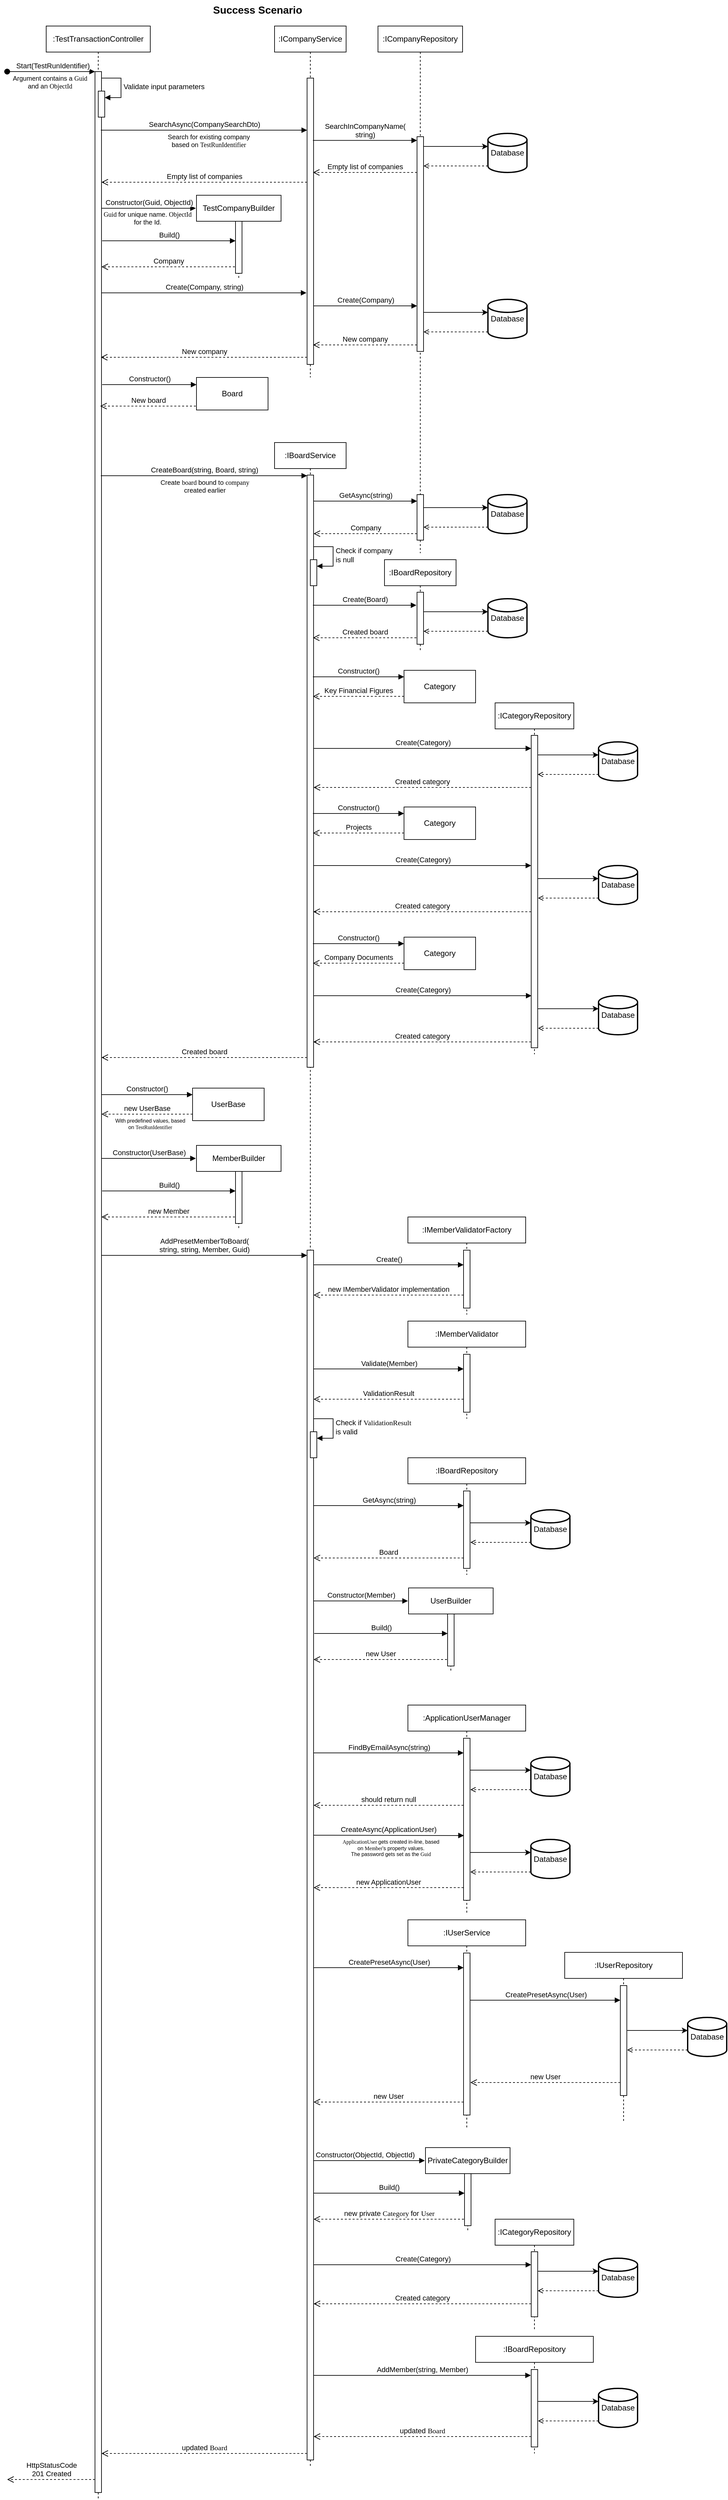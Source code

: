 <mxfile version="24.0.4" type="device">
  <diagram name="Page-1" id="2YBvvXClWsGukQMizWep">
    <mxGraphModel dx="3191" dy="1840" grid="1" gridSize="10" guides="1" tooltips="1" connect="1" arrows="1" fold="1" page="1" pageScale="1" pageWidth="850" pageHeight="1100" math="0" shadow="0">
      <root>
        <mxCell id="0" />
        <mxCell id="1" parent="0" />
        <mxCell id="aM9ryv3xv72pqoxQDRHE-1" value=":TestTransactionController" style="shape=umlLifeline;perimeter=lifelinePerimeter;container=0;dropTarget=0;collapsible=0;recursiveResize=0;outlineConnect=0;portConstraint=eastwest;newEdgeStyle={&quot;edgeStyle&quot;:&quot;elbowEdgeStyle&quot;,&quot;elbow&quot;:&quot;vertical&quot;,&quot;curved&quot;:0,&quot;rounded&quot;:0};whiteSpace=wrap;html=1;" parent="1" vertex="1">
          <mxGeometry x="100" y="40" width="160" height="3800" as="geometry" />
        </mxCell>
        <mxCell id="aM9ryv3xv72pqoxQDRHE-2" value="" style="html=1;points=[];perimeter=orthogonalPerimeter;outlineConnect=0;targetShapes=umlLifeline;portConstraint=eastwest;newEdgeStyle={&quot;edgeStyle&quot;:&quot;elbowEdgeStyle&quot;,&quot;elbow&quot;:&quot;vertical&quot;,&quot;curved&quot;:0,&quot;rounded&quot;:0};" parent="aM9ryv3xv72pqoxQDRHE-1" vertex="1">
          <mxGeometry x="75" y="70" width="10" height="3720" as="geometry" />
        </mxCell>
        <mxCell id="aM9ryv3xv72pqoxQDRHE-3" value="Start(TestRunIdentifier)" style="html=1;verticalAlign=bottom;startArrow=oval;endArrow=block;startSize=8;edgeStyle=elbowEdgeStyle;elbow=vertical;curved=0;rounded=0;" parent="aM9ryv3xv72pqoxQDRHE-1" target="aM9ryv3xv72pqoxQDRHE-2" edge="1">
          <mxGeometry x="0.037" relative="1" as="geometry">
            <mxPoint x="-60" y="70" as="sourcePoint" />
            <Array as="points">
              <mxPoint x="-60" y="70" />
            </Array>
            <mxPoint as="offset" />
          </mxGeometry>
        </mxCell>
        <mxCell id="Bx5P4W12xCItp5sL0mcZ-25" value="" style="html=1;points=[[0,0,0,0,5],[0,1,0,0,-5],[1,0,0,0,5],[1,1,0,0,-5]];perimeter=orthogonalPerimeter;outlineConnect=0;targetShapes=umlLifeline;portConstraint=eastwest;newEdgeStyle={&quot;curved&quot;:0,&quot;rounded&quot;:0};" vertex="1" parent="aM9ryv3xv72pqoxQDRHE-1">
          <mxGeometry x="80" y="100" width="10" height="40" as="geometry" />
        </mxCell>
        <mxCell id="Bx5P4W12xCItp5sL0mcZ-26" value="Validate input parameters" style="html=1;align=left;spacingLeft=2;endArrow=block;rounded=0;edgeStyle=orthogonalEdgeStyle;curved=0;rounded=0;" edge="1" target="Bx5P4W12xCItp5sL0mcZ-25" parent="aM9ryv3xv72pqoxQDRHE-1">
          <mxGeometry relative="1" as="geometry">
            <mxPoint x="85" y="80" as="sourcePoint" />
            <Array as="points">
              <mxPoint x="115" y="110" />
            </Array>
          </mxGeometry>
        </mxCell>
        <mxCell id="aM9ryv3xv72pqoxQDRHE-5" value=":ICompanyService" style="shape=umlLifeline;perimeter=lifelinePerimeter;whiteSpace=wrap;html=1;container=0;dropTarget=0;collapsible=0;recursiveResize=0;outlineConnect=0;portConstraint=eastwest;newEdgeStyle={&quot;edgeStyle&quot;:&quot;elbowEdgeStyle&quot;,&quot;elbow&quot;:&quot;vertical&quot;,&quot;curved&quot;:0,&quot;rounded&quot;:0};" parent="1" vertex="1">
          <mxGeometry x="451" y="40" width="110" height="540" as="geometry" />
        </mxCell>
        <mxCell id="aM9ryv3xv72pqoxQDRHE-6" value="" style="html=1;points=[];perimeter=orthogonalPerimeter;outlineConnect=0;targetShapes=umlLifeline;portConstraint=eastwest;newEdgeStyle={&quot;edgeStyle&quot;:&quot;elbowEdgeStyle&quot;,&quot;elbow&quot;:&quot;vertical&quot;,&quot;curved&quot;:0,&quot;rounded&quot;:0};" parent="aM9ryv3xv72pqoxQDRHE-5" vertex="1">
          <mxGeometry x="50" y="80" width="10" height="440" as="geometry" />
        </mxCell>
        <mxCell id="aM9ryv3xv72pqoxQDRHE-7" value="SearchAsync(CompanySearchDto)" style="html=1;verticalAlign=bottom;endArrow=block;edgeStyle=elbowEdgeStyle;elbow=vertical;curved=0;rounded=0;" parent="1" target="aM9ryv3xv72pqoxQDRHE-6" edge="1">
          <mxGeometry relative="1" as="geometry">
            <mxPoint x="184" y="200" as="sourcePoint" />
            <Array as="points">
              <mxPoint x="299" y="200" />
            </Array>
            <mxPoint x="390" y="200" as="targetPoint" />
          </mxGeometry>
        </mxCell>
        <mxCell id="aM9ryv3xv72pqoxQDRHE-8" value="Empty list of companies" style="html=1;verticalAlign=bottom;endArrow=open;dashed=1;endSize=8;edgeStyle=elbowEdgeStyle;elbow=vertical;curved=0;rounded=0;" parent="1" source="aM9ryv3xv72pqoxQDRHE-6" target="aM9ryv3xv72pqoxQDRHE-2" edge="1">
          <mxGeometry relative="1" as="geometry">
            <mxPoint x="315" y="205" as="targetPoint" />
            <Array as="points">
              <mxPoint x="310" y="280" />
            </Array>
          </mxGeometry>
        </mxCell>
        <mxCell id="A-PkADBkDeukRmdHHan1-1" value="&lt;b style=&quot;font-size: 16px;&quot;&gt;Success Scenario&lt;/b&gt;" style="text;strokeColor=none;align=center;fillColor=none;html=1;verticalAlign=middle;whiteSpace=wrap;rounded=0;fontSize=16;" parent="1" vertex="1">
          <mxGeometry x="305" width="240" height="30" as="geometry" />
        </mxCell>
        <mxCell id="A-PkADBkDeukRmdHHan1-4" style="edgeStyle=orthogonalEdgeStyle;rounded=0;orthogonalLoop=1;jettySize=auto;html=1;dashed=1;endArrow=open;endFill=0;" parent="1" edge="1">
          <mxGeometry relative="1" as="geometry">
            <mxPoint x="779" y="255.0" as="sourcePoint" />
            <mxPoint x="680" y="255.0" as="targetPoint" />
            <Array as="points">
              <mxPoint x="759" y="255" />
              <mxPoint x="759" y="255" />
            </Array>
          </mxGeometry>
        </mxCell>
        <mxCell id="A-PkADBkDeukRmdHHan1-2" value="Database" style="strokeWidth=2;html=1;shape=mxgraph.flowchart.database;whiteSpace=wrap;" parent="1" vertex="1">
          <mxGeometry x="779" y="205" width="60" height="60" as="geometry" />
        </mxCell>
        <mxCell id="A-PkADBkDeukRmdHHan1-3" style="edgeStyle=elbowEdgeStyle;rounded=0;orthogonalLoop=1;jettySize=auto;html=1;elbow=vertical;curved=0;" parent="1" edge="1">
          <mxGeometry relative="1" as="geometry">
            <mxPoint x="779" y="225" as="targetPoint" />
            <mxPoint x="680" y="225" as="sourcePoint" />
          </mxGeometry>
        </mxCell>
        <mxCell id="A-PkADBkDeukRmdHHan1-5" value="Create(Company, string)" style="html=1;verticalAlign=bottom;endArrow=block;edgeStyle=elbowEdgeStyle;elbow=vertical;curved=0;rounded=0;" parent="1" edge="1" source="aM9ryv3xv72pqoxQDRHE-2">
          <mxGeometry relative="1" as="geometry">
            <mxPoint x="183" y="450" as="sourcePoint" />
            <Array as="points">
              <mxPoint x="298" y="450" />
            </Array>
            <mxPoint x="500" y="450" as="targetPoint" />
          </mxGeometry>
        </mxCell>
        <mxCell id="A-PkADBkDeukRmdHHan1-9" value="New company" style="html=1;verticalAlign=bottom;endArrow=open;dashed=1;endSize=8;edgeStyle=elbowEdgeStyle;elbow=vertical;curved=0;rounded=0;" parent="1" edge="1">
          <mxGeometry relative="1" as="geometry">
            <mxPoint x="184" y="549" as="targetPoint" />
            <Array as="points">
              <mxPoint x="309" y="549" />
            </Array>
            <mxPoint x="501" y="549" as="sourcePoint" />
          </mxGeometry>
        </mxCell>
        <mxCell id="Bx5P4W12xCItp5sL0mcZ-1" value=":IBoardService" style="shape=umlLifeline;perimeter=lifelinePerimeter;whiteSpace=wrap;html=1;container=0;dropTarget=0;collapsible=0;recursiveResize=0;outlineConnect=0;portConstraint=eastwest;newEdgeStyle={&quot;edgeStyle&quot;:&quot;elbowEdgeStyle&quot;,&quot;elbow&quot;:&quot;vertical&quot;,&quot;curved&quot;:0,&quot;rounded&quot;:0};" vertex="1" parent="1">
          <mxGeometry x="451" y="680" width="110" height="3110" as="geometry" />
        </mxCell>
        <mxCell id="Bx5P4W12xCItp5sL0mcZ-2" value="" style="html=1;points=[];perimeter=orthogonalPerimeter;outlineConnect=0;targetShapes=umlLifeline;portConstraint=eastwest;newEdgeStyle={&quot;edgeStyle&quot;:&quot;elbowEdgeStyle&quot;,&quot;elbow&quot;:&quot;vertical&quot;,&quot;curved&quot;:0,&quot;rounded&quot;:0};" vertex="1" parent="Bx5P4W12xCItp5sL0mcZ-1">
          <mxGeometry x="50" y="50" width="10" height="910" as="geometry" />
        </mxCell>
        <mxCell id="Bx5P4W12xCItp5sL0mcZ-50" value="" style="html=1;points=[[0,0,0,0,5],[0,1,0,0,-5],[1,0,0,0,5],[1,1,0,0,-5]];perimeter=orthogonalPerimeter;outlineConnect=0;targetShapes=umlLifeline;portConstraint=eastwest;newEdgeStyle={&quot;curved&quot;:0,&quot;rounded&quot;:0};" vertex="1" parent="Bx5P4W12xCItp5sL0mcZ-1">
          <mxGeometry x="55" y="180" width="10" height="40" as="geometry" />
        </mxCell>
        <mxCell id="Bx5P4W12xCItp5sL0mcZ-51" value="Check if company&lt;div&gt;is null&lt;/div&gt;" style="html=1;align=left;spacingLeft=2;endArrow=block;rounded=0;edgeStyle=orthogonalEdgeStyle;curved=0;rounded=0;" edge="1" target="Bx5P4W12xCItp5sL0mcZ-50" parent="Bx5P4W12xCItp5sL0mcZ-1">
          <mxGeometry relative="1" as="geometry">
            <mxPoint x="60" y="160" as="sourcePoint" />
            <Array as="points">
              <mxPoint x="90" y="190" />
            </Array>
          </mxGeometry>
        </mxCell>
        <mxCell id="Bx5P4W12xCItp5sL0mcZ-3" value="CreateBoard(string, Board, string)" style="html=1;verticalAlign=bottom;endArrow=block;edgeStyle=elbowEdgeStyle;elbow=vertical;curved=0;rounded=0;" edge="1" parent="1" target="Bx5P4W12xCItp5sL0mcZ-2">
          <mxGeometry relative="1" as="geometry">
            <mxPoint x="184" y="731" as="sourcePoint" />
            <Array as="points">
              <mxPoint x="299" y="731" />
            </Array>
            <mxPoint x="390" y="731" as="targetPoint" />
          </mxGeometry>
        </mxCell>
        <mxCell id="Bx5P4W12xCItp5sL0mcZ-5" value="Argument contains a &lt;font style=&quot;font-size: 10px;&quot; face=&quot;Lucida Console&quot;&gt;Guid &lt;/font&gt;and an &lt;font style=&quot;font-size: 10px;&quot; face=&quot;Lucida Console&quot;&gt;ObjectId&lt;/font&gt;" style="text;strokeColor=none;align=center;fillColor=none;html=1;verticalAlign=middle;whiteSpace=wrap;rounded=0;fontSize=10;" vertex="1" parent="1">
          <mxGeometry x="41" y="111" width="130" height="30" as="geometry" />
        </mxCell>
        <mxCell id="Bx5P4W12xCItp5sL0mcZ-8" value="Search for existing company based on &lt;font face=&quot;Lucida Console&quot;&gt;TestRunIdentifier&lt;/font&gt;" style="text;strokeColor=none;align=center;fillColor=none;html=1;verticalAlign=middle;whiteSpace=wrap;rounded=0;fontSize=10;" vertex="1" parent="1">
          <mxGeometry x="275" y="201" width="150" height="30" as="geometry" />
        </mxCell>
        <mxCell id="Bx5P4W12xCItp5sL0mcZ-9" value="Create &lt;font face=&quot;Lucida Console&quot;&gt;board &lt;/font&gt;bound to &lt;font face=&quot;Lucida Console&quot;&gt;company &lt;/font&gt;created earlier" style="text;strokeColor=none;align=center;fillColor=none;html=1;verticalAlign=middle;whiteSpace=wrap;rounded=0;fontSize=10;" vertex="1" parent="1">
          <mxGeometry x="269" y="732" width="150" height="30" as="geometry" />
        </mxCell>
        <mxCell id="Bx5P4W12xCItp5sL0mcZ-27" value=":ICompanyRepository" style="shape=umlLifeline;perimeter=lifelinePerimeter;whiteSpace=wrap;html=1;container=0;dropTarget=0;collapsible=0;recursiveResize=0;outlineConnect=0;portConstraint=eastwest;newEdgeStyle={&quot;edgeStyle&quot;:&quot;elbowEdgeStyle&quot;,&quot;elbow&quot;:&quot;vertical&quot;,&quot;curved&quot;:0,&quot;rounded&quot;:0};" vertex="1" parent="1">
          <mxGeometry x="610" y="40" width="130" height="810" as="geometry" />
        </mxCell>
        <mxCell id="Bx5P4W12xCItp5sL0mcZ-28" value="" style="html=1;points=[];perimeter=orthogonalPerimeter;outlineConnect=0;targetShapes=umlLifeline;portConstraint=eastwest;newEdgeStyle={&quot;edgeStyle&quot;:&quot;elbowEdgeStyle&quot;,&quot;elbow&quot;:&quot;vertical&quot;,&quot;curved&quot;:0,&quot;rounded&quot;:0};" vertex="1" parent="Bx5P4W12xCItp5sL0mcZ-27">
          <mxGeometry x="60" y="170" width="10" height="330" as="geometry" />
        </mxCell>
        <mxCell id="Bx5P4W12xCItp5sL0mcZ-47" value="" style="html=1;points=[[0,0,0,0,5],[0,1,0,0,-5],[1,0,0,0,5],[1,1,0,0,-5]];perimeter=orthogonalPerimeter;outlineConnect=0;targetShapes=umlLifeline;portConstraint=eastwest;newEdgeStyle={&quot;curved&quot;:0,&quot;rounded&quot;:0};" vertex="1" parent="Bx5P4W12xCItp5sL0mcZ-27">
          <mxGeometry x="60" y="720" width="10" height="70" as="geometry" />
        </mxCell>
        <mxCell id="Bx5P4W12xCItp5sL0mcZ-29" value="SearchInCompanyName(&lt;div&gt;string)&lt;/div&gt;" style="html=1;verticalAlign=bottom;endArrow=block;edgeStyle=elbowEdgeStyle;elbow=vertical;curved=0;rounded=0;" edge="1" parent="1" target="Bx5P4W12xCItp5sL0mcZ-28">
          <mxGeometry relative="1" as="geometry">
            <mxPoint x="510" y="215.76" as="sourcePoint" />
            <Array as="points">
              <mxPoint x="625" y="215.76" />
            </Array>
            <mxPoint x="716" y="215.76" as="targetPoint" />
          </mxGeometry>
        </mxCell>
        <mxCell id="Bx5P4W12xCItp5sL0mcZ-30" value="Empty list of companies" style="html=1;verticalAlign=bottom;endArrow=open;dashed=1;endSize=8;edgeStyle=elbowEdgeStyle;elbow=vertical;curved=0;rounded=0;" edge="1" parent="1">
          <mxGeometry relative="1" as="geometry">
            <mxPoint x="510" y="265" as="targetPoint" />
            <Array as="points">
              <mxPoint x="589" y="265" />
            </Array>
            <mxPoint x="670" y="265" as="sourcePoint" />
          </mxGeometry>
        </mxCell>
        <mxCell id="Bx5P4W12xCItp5sL0mcZ-33" value="TestCompanyBuilder" style="shape=umlLifeline;perimeter=lifelinePerimeter;whiteSpace=wrap;html=1;container=0;dropTarget=0;collapsible=0;recursiveResize=0;outlineConnect=0;portConstraint=eastwest;newEdgeStyle={&quot;edgeStyle&quot;:&quot;elbowEdgeStyle&quot;,&quot;elbow&quot;:&quot;vertical&quot;,&quot;curved&quot;:0,&quot;rounded&quot;:0};" vertex="1" parent="1">
          <mxGeometry x="331" y="300" width="130" height="130" as="geometry" />
        </mxCell>
        <mxCell id="Bx5P4W12xCItp5sL0mcZ-34" value="" style="html=1;points=[];perimeter=orthogonalPerimeter;outlineConnect=0;targetShapes=umlLifeline;portConstraint=eastwest;newEdgeStyle={&quot;edgeStyle&quot;:&quot;elbowEdgeStyle&quot;,&quot;elbow&quot;:&quot;vertical&quot;,&quot;curved&quot;:0,&quot;rounded&quot;:0};" vertex="1" parent="Bx5P4W12xCItp5sL0mcZ-33">
          <mxGeometry x="60" y="40" width="10" height="80" as="geometry" />
        </mxCell>
        <mxCell id="Bx5P4W12xCItp5sL0mcZ-35" value="Constructor(Guid, ObjectId)" style="html=1;verticalAlign=bottom;endArrow=block;edgeStyle=elbowEdgeStyle;elbow=vertical;curved=0;rounded=0;" edge="1" parent="1" source="aM9ryv3xv72pqoxQDRHE-2">
          <mxGeometry relative="1" as="geometry">
            <mxPoint x="190" y="320" as="sourcePoint" />
            <Array as="points">
              <mxPoint x="200" y="320" />
            </Array>
            <mxPoint x="330" y="320" as="targetPoint" />
          </mxGeometry>
        </mxCell>
        <mxCell id="Bx5P4W12xCItp5sL0mcZ-36" value="&lt;font face=&quot;Lucida Console&quot;&gt;Guid &lt;/font&gt;for unique name. &lt;font face=&quot;Lucida Console&quot;&gt;ObjectId &lt;/font&gt;for the Id." style="text;strokeColor=none;align=center;fillColor=none;html=1;verticalAlign=middle;whiteSpace=wrap;rounded=0;fontSize=10;" vertex="1" parent="1">
          <mxGeometry x="181" y="320" width="150" height="30" as="geometry" />
        </mxCell>
        <mxCell id="Bx5P4W12xCItp5sL0mcZ-37" value="Build()" style="html=1;verticalAlign=bottom;endArrow=block;edgeStyle=elbowEdgeStyle;elbow=vertical;curved=0;rounded=0;" edge="1" parent="1" target="Bx5P4W12xCItp5sL0mcZ-34">
          <mxGeometry relative="1" as="geometry">
            <mxPoint x="186" y="370" as="sourcePoint" />
            <Array as="points">
              <mxPoint x="201" y="370" />
            </Array>
            <mxPoint x="331" y="370" as="targetPoint" />
          </mxGeometry>
        </mxCell>
        <mxCell id="Bx5P4W12xCItp5sL0mcZ-38" value="Company" style="html=1;verticalAlign=bottom;endArrow=open;dashed=1;endSize=8;edgeStyle=elbowEdgeStyle;elbow=vertical;curved=0;rounded=0;" edge="1" parent="1" target="aM9ryv3xv72pqoxQDRHE-2">
          <mxGeometry relative="1" as="geometry">
            <mxPoint x="100" y="410" as="targetPoint" />
            <Array as="points">
              <mxPoint x="225" y="410" />
            </Array>
            <mxPoint x="390" y="410" as="sourcePoint" />
          </mxGeometry>
        </mxCell>
        <mxCell id="Bx5P4W12xCItp5sL0mcZ-39" value="Create(Company)" style="html=1;verticalAlign=bottom;endArrow=block;edgeStyle=elbowEdgeStyle;elbow=vertical;curved=0;rounded=0;" edge="1" parent="1" source="aM9ryv3xv72pqoxQDRHE-6">
          <mxGeometry relative="1" as="geometry">
            <mxPoint x="520" y="470" as="sourcePoint" />
            <Array as="points">
              <mxPoint x="625" y="470" />
            </Array>
            <mxPoint x="670" y="470.24" as="targetPoint" />
          </mxGeometry>
        </mxCell>
        <mxCell id="Bx5P4W12xCItp5sL0mcZ-40" style="edgeStyle=orthogonalEdgeStyle;rounded=0;orthogonalLoop=1;jettySize=auto;html=1;dashed=1;endArrow=open;endFill=0;" edge="1" parent="1">
          <mxGeometry relative="1" as="geometry">
            <mxPoint x="779" y="510.0" as="sourcePoint" />
            <mxPoint x="680" y="510.0" as="targetPoint" />
            <Array as="points">
              <mxPoint x="759" y="510" />
              <mxPoint x="759" y="510" />
            </Array>
          </mxGeometry>
        </mxCell>
        <mxCell id="Bx5P4W12xCItp5sL0mcZ-41" value="Database" style="strokeWidth=2;html=1;shape=mxgraph.flowchart.database;whiteSpace=wrap;" vertex="1" parent="1">
          <mxGeometry x="779" y="460" width="60" height="60" as="geometry" />
        </mxCell>
        <mxCell id="Bx5P4W12xCItp5sL0mcZ-42" style="edgeStyle=elbowEdgeStyle;rounded=0;orthogonalLoop=1;jettySize=auto;html=1;elbow=vertical;curved=0;" edge="1" parent="1">
          <mxGeometry relative="1" as="geometry">
            <mxPoint x="779" y="480" as="targetPoint" />
            <mxPoint x="680" y="480" as="sourcePoint" />
          </mxGeometry>
        </mxCell>
        <mxCell id="Bx5P4W12xCItp5sL0mcZ-43" value="New company" style="html=1;verticalAlign=bottom;endArrow=open;dashed=1;endSize=8;edgeStyle=elbowEdgeStyle;elbow=vertical;curved=0;rounded=0;" edge="1" parent="1" source="Bx5P4W12xCItp5sL0mcZ-28">
          <mxGeometry relative="1" as="geometry">
            <mxPoint x="510" y="530" as="targetPoint" />
            <Array as="points">
              <mxPoint x="610" y="530" />
            </Array>
            <mxPoint x="667" y="530" as="sourcePoint" />
          </mxGeometry>
        </mxCell>
        <mxCell id="Bx5P4W12xCItp5sL0mcZ-44" value="Board" style="html=1;whiteSpace=wrap;" vertex="1" parent="1">
          <mxGeometry x="331" y="580" width="110" height="50" as="geometry" />
        </mxCell>
        <mxCell id="Bx5P4W12xCItp5sL0mcZ-45" value="Constructor()" style="html=1;verticalAlign=bottom;endArrow=block;edgeStyle=elbowEdgeStyle;elbow=vertical;curved=0;rounded=0;" edge="1" parent="1">
          <mxGeometry relative="1" as="geometry">
            <mxPoint x="186" y="591" as="sourcePoint" />
            <Array as="points">
              <mxPoint x="201" y="591" />
            </Array>
            <mxPoint x="331" y="591" as="targetPoint" />
          </mxGeometry>
        </mxCell>
        <mxCell id="Bx5P4W12xCItp5sL0mcZ-46" value="New board" style="html=1;verticalAlign=bottom;endArrow=open;dashed=1;endSize=8;edgeStyle=elbowEdgeStyle;elbow=vertical;curved=0;rounded=0;" edge="1" parent="1">
          <mxGeometry relative="1" as="geometry">
            <mxPoint x="183" y="624" as="targetPoint" />
            <Array as="points">
              <mxPoint x="308" y="624" />
            </Array>
            <mxPoint x="330" y="624" as="sourcePoint" />
          </mxGeometry>
        </mxCell>
        <mxCell id="Bx5P4W12xCItp5sL0mcZ-48" value="GetAsync(string)" style="html=1;verticalAlign=bottom;endArrow=block;edgeStyle=elbowEdgeStyle;elbow=vertical;curved=0;rounded=0;" edge="1" parent="1" source="Bx5P4W12xCItp5sL0mcZ-2">
          <mxGeometry relative="1" as="geometry">
            <mxPoint x="516.5" y="770" as="sourcePoint" />
            <Array as="points">
              <mxPoint x="631.5" y="770" />
            </Array>
            <mxPoint x="670" y="770" as="targetPoint" />
          </mxGeometry>
        </mxCell>
        <mxCell id="Bx5P4W12xCItp5sL0mcZ-49" value="Company" style="html=1;verticalAlign=bottom;endArrow=open;dashed=1;endSize=8;edgeStyle=elbowEdgeStyle;elbow=vertical;curved=0;rounded=0;" edge="1" parent="1">
          <mxGeometry relative="1" as="geometry">
            <mxPoint x="511.0" y="820" as="targetPoint" />
            <Array as="points">
              <mxPoint x="645" y="820" />
            </Array>
            <mxPoint x="670" y="820" as="sourcePoint" />
          </mxGeometry>
        </mxCell>
        <mxCell id="Bx5P4W12xCItp5sL0mcZ-52" value=":IBoardRepository" style="shape=umlLifeline;perimeter=lifelinePerimeter;whiteSpace=wrap;html=1;container=0;dropTarget=0;collapsible=0;recursiveResize=0;outlineConnect=0;portConstraint=eastwest;newEdgeStyle={&quot;edgeStyle&quot;:&quot;elbowEdgeStyle&quot;,&quot;elbow&quot;:&quot;vertical&quot;,&quot;curved&quot;:0,&quot;rounded&quot;:0};" vertex="1" parent="1">
          <mxGeometry x="620" y="860" width="110" height="140" as="geometry" />
        </mxCell>
        <mxCell id="Bx5P4W12xCItp5sL0mcZ-53" value="" style="html=1;points=[];perimeter=orthogonalPerimeter;outlineConnect=0;targetShapes=umlLifeline;portConstraint=eastwest;newEdgeStyle={&quot;edgeStyle&quot;:&quot;elbowEdgeStyle&quot;,&quot;elbow&quot;:&quot;vertical&quot;,&quot;curved&quot;:0,&quot;rounded&quot;:0};" vertex="1" parent="Bx5P4W12xCItp5sL0mcZ-52">
          <mxGeometry x="50" y="50" width="10" height="80" as="geometry" />
        </mxCell>
        <mxCell id="Bx5P4W12xCItp5sL0mcZ-56" value="Create(Board)" style="html=1;verticalAlign=bottom;endArrow=block;edgeStyle=elbowEdgeStyle;elbow=vertical;curved=0;rounded=0;" edge="1" parent="1">
          <mxGeometry relative="1" as="geometry">
            <mxPoint x="510" y="930" as="sourcePoint" />
            <Array as="points">
              <mxPoint x="630.5" y="930" />
            </Array>
            <mxPoint x="669" y="930" as="targetPoint" />
          </mxGeometry>
        </mxCell>
        <mxCell id="Bx5P4W12xCItp5sL0mcZ-57" style="edgeStyle=orthogonalEdgeStyle;rounded=0;orthogonalLoop=1;jettySize=auto;html=1;dashed=1;endArrow=open;endFill=0;" edge="1" parent="1">
          <mxGeometry relative="1" as="geometry">
            <mxPoint x="779" y="810" as="sourcePoint" />
            <mxPoint x="680" y="810" as="targetPoint" />
            <Array as="points">
              <mxPoint x="759" y="810" />
              <mxPoint x="759" y="810" />
            </Array>
          </mxGeometry>
        </mxCell>
        <mxCell id="Bx5P4W12xCItp5sL0mcZ-58" value="Database" style="strokeWidth=2;html=1;shape=mxgraph.flowchart.database;whiteSpace=wrap;" vertex="1" parent="1">
          <mxGeometry x="779" y="760" width="60" height="60" as="geometry" />
        </mxCell>
        <mxCell id="Bx5P4W12xCItp5sL0mcZ-59" style="edgeStyle=elbowEdgeStyle;rounded=0;orthogonalLoop=1;jettySize=auto;html=1;elbow=vertical;curved=0;" edge="1" parent="1">
          <mxGeometry relative="1" as="geometry">
            <mxPoint x="779" y="780" as="targetPoint" />
            <mxPoint x="680" y="780" as="sourcePoint" />
          </mxGeometry>
        </mxCell>
        <mxCell id="Bx5P4W12xCItp5sL0mcZ-60" style="edgeStyle=orthogonalEdgeStyle;rounded=0;orthogonalLoop=1;jettySize=auto;html=1;dashed=1;endArrow=open;endFill=0;" edge="1" parent="1">
          <mxGeometry relative="1" as="geometry">
            <mxPoint x="779" y="970" as="sourcePoint" />
            <mxPoint x="680" y="970" as="targetPoint" />
            <Array as="points">
              <mxPoint x="759" y="970" />
              <mxPoint x="759" y="970" />
            </Array>
          </mxGeometry>
        </mxCell>
        <mxCell id="Bx5P4W12xCItp5sL0mcZ-61" value="Database" style="strokeWidth=2;html=1;shape=mxgraph.flowchart.database;whiteSpace=wrap;" vertex="1" parent="1">
          <mxGeometry x="779" y="920" width="60" height="60" as="geometry" />
        </mxCell>
        <mxCell id="Bx5P4W12xCItp5sL0mcZ-62" style="edgeStyle=elbowEdgeStyle;rounded=0;orthogonalLoop=1;jettySize=auto;html=1;elbow=vertical;curved=0;" edge="1" parent="1">
          <mxGeometry relative="1" as="geometry">
            <mxPoint x="779" y="940" as="targetPoint" />
            <mxPoint x="680" y="940" as="sourcePoint" />
          </mxGeometry>
        </mxCell>
        <mxCell id="Bx5P4W12xCItp5sL0mcZ-63" value="Created board" style="html=1;verticalAlign=bottom;endArrow=open;dashed=1;endSize=8;edgeStyle=elbowEdgeStyle;elbow=vertical;curved=0;rounded=0;" edge="1" parent="1">
          <mxGeometry relative="1" as="geometry">
            <mxPoint x="510.0" y="980" as="targetPoint" />
            <Array as="points">
              <mxPoint x="644" y="980" />
            </Array>
            <mxPoint x="669" y="980" as="sourcePoint" />
          </mxGeometry>
        </mxCell>
        <mxCell id="Bx5P4W12xCItp5sL0mcZ-64" value="Category" style="html=1;whiteSpace=wrap;" vertex="1" parent="1">
          <mxGeometry x="650" y="1030" width="110" height="50" as="geometry" />
        </mxCell>
        <mxCell id="Bx5P4W12xCItp5sL0mcZ-65" value="Constructor()" style="html=1;verticalAlign=bottom;endArrow=block;edgeStyle=elbowEdgeStyle;elbow=vertical;curved=0;rounded=0;entryX=0;entryY=0.2;entryDx=0;entryDy=0;entryPerimeter=0;" edge="1" parent="1" target="Bx5P4W12xCItp5sL0mcZ-64">
          <mxGeometry relative="1" as="geometry">
            <mxPoint x="510" y="1040" as="sourcePoint" />
            <Array as="points">
              <mxPoint x="525" y="1040" />
            </Array>
            <mxPoint x="620" y="1040" as="targetPoint" />
          </mxGeometry>
        </mxCell>
        <mxCell id="Bx5P4W12xCItp5sL0mcZ-67" value="Key Financial Figures" style="html=1;verticalAlign=bottom;endArrow=open;dashed=1;endSize=8;edgeStyle=elbowEdgeStyle;elbow=vertical;curved=0;rounded=0;exitX=0;exitY=0.8;exitDx=0;exitDy=0;exitPerimeter=0;" edge="1" parent="1" source="Bx5P4W12xCItp5sL0mcZ-64">
          <mxGeometry relative="1" as="geometry">
            <mxPoint x="510.0" y="1070" as="targetPoint" />
            <Array as="points" />
            <mxPoint x="620" y="1070" as="sourcePoint" />
          </mxGeometry>
        </mxCell>
        <mxCell id="Bx5P4W12xCItp5sL0mcZ-68" value=":ICategoryRepository" style="shape=umlLifeline;perimeter=lifelinePerimeter;whiteSpace=wrap;html=1;container=0;dropTarget=0;collapsible=0;recursiveResize=0;outlineConnect=0;portConstraint=eastwest;newEdgeStyle={&quot;edgeStyle&quot;:&quot;elbowEdgeStyle&quot;,&quot;elbow&quot;:&quot;vertical&quot;,&quot;curved&quot;:0,&quot;rounded&quot;:0};" vertex="1" parent="1">
          <mxGeometry x="790" y="1080" width="121" height="540" as="geometry" />
        </mxCell>
        <mxCell id="Bx5P4W12xCItp5sL0mcZ-69" value="" style="html=1;points=[];perimeter=orthogonalPerimeter;outlineConnect=0;targetShapes=umlLifeline;portConstraint=eastwest;newEdgeStyle={&quot;edgeStyle&quot;:&quot;elbowEdgeStyle&quot;,&quot;elbow&quot;:&quot;vertical&quot;,&quot;curved&quot;:0,&quot;rounded&quot;:0};" vertex="1" parent="Bx5P4W12xCItp5sL0mcZ-68">
          <mxGeometry x="55.5" y="50" width="10" height="480" as="geometry" />
        </mxCell>
        <mxCell id="Bx5P4W12xCItp5sL0mcZ-70" value="Create(Category)" style="html=1;verticalAlign=bottom;endArrow=block;edgeStyle=elbowEdgeStyle;elbow=vertical;curved=0;rounded=0;" edge="1" parent="1" source="Bx5P4W12xCItp5sL0mcZ-2" target="Bx5P4W12xCItp5sL0mcZ-69">
          <mxGeometry relative="1" as="geometry">
            <mxPoint x="520" y="1150" as="sourcePoint" />
            <Array as="points">
              <mxPoint x="525" y="1150" />
            </Array>
            <mxPoint x="650" y="1150" as="targetPoint" />
          </mxGeometry>
        </mxCell>
        <mxCell id="Bx5P4W12xCItp5sL0mcZ-71" value="Created category" style="html=1;verticalAlign=bottom;endArrow=open;dashed=1;endSize=8;edgeStyle=elbowEdgeStyle;elbow=vertical;curved=0;rounded=0;" edge="1" parent="1" source="Bx5P4W12xCItp5sL0mcZ-69">
          <mxGeometry relative="1" as="geometry">
            <mxPoint x="511" y="1210" as="targetPoint" />
            <Array as="points">
              <mxPoint x="660" y="1210" />
            </Array>
            <mxPoint x="834.5" y="1210" as="sourcePoint" />
          </mxGeometry>
        </mxCell>
        <mxCell id="Bx5P4W12xCItp5sL0mcZ-73" value="Database" style="strokeWidth=2;html=1;shape=mxgraph.flowchart.database;whiteSpace=wrap;" vertex="1" parent="1">
          <mxGeometry x="949" y="1140" width="60" height="60" as="geometry" />
        </mxCell>
        <mxCell id="Bx5P4W12xCItp5sL0mcZ-74" style="edgeStyle=elbowEdgeStyle;rounded=0;orthogonalLoop=1;jettySize=auto;html=1;elbow=vertical;curved=0;" edge="1" parent="1" source="Bx5P4W12xCItp5sL0mcZ-69">
          <mxGeometry relative="1" as="geometry">
            <mxPoint x="949" y="1160" as="targetPoint" />
            <mxPoint x="860" y="1160" as="sourcePoint" />
          </mxGeometry>
        </mxCell>
        <mxCell id="Bx5P4W12xCItp5sL0mcZ-75" value="Category" style="html=1;whiteSpace=wrap;" vertex="1" parent="1">
          <mxGeometry x="650" y="1240" width="110" height="50" as="geometry" />
        </mxCell>
        <mxCell id="Bx5P4W12xCItp5sL0mcZ-76" value="Constructor()" style="html=1;verticalAlign=bottom;endArrow=block;edgeStyle=elbowEdgeStyle;elbow=vertical;curved=0;rounded=0;entryX=0;entryY=0.2;entryDx=0;entryDy=0;entryPerimeter=0;" edge="1" parent="1" target="Bx5P4W12xCItp5sL0mcZ-75">
          <mxGeometry relative="1" as="geometry">
            <mxPoint x="510" y="1250" as="sourcePoint" />
            <Array as="points">
              <mxPoint x="525" y="1250" />
            </Array>
            <mxPoint x="620" y="1250" as="targetPoint" />
          </mxGeometry>
        </mxCell>
        <mxCell id="Bx5P4W12xCItp5sL0mcZ-77" value="Projects" style="html=1;verticalAlign=bottom;endArrow=open;dashed=1;endSize=8;edgeStyle=elbowEdgeStyle;elbow=vertical;curved=0;rounded=0;exitX=0;exitY=0.8;exitDx=0;exitDy=0;exitPerimeter=0;" edge="1" parent="1" source="Bx5P4W12xCItp5sL0mcZ-75">
          <mxGeometry relative="1" as="geometry">
            <mxPoint x="510.0" y="1280" as="targetPoint" />
            <Array as="points" />
            <mxPoint x="620" y="1280" as="sourcePoint" />
          </mxGeometry>
        </mxCell>
        <mxCell id="Bx5P4W12xCItp5sL0mcZ-78" value="Create(Category)" style="html=1;verticalAlign=bottom;endArrow=block;edgeStyle=elbowEdgeStyle;elbow=vertical;curved=0;rounded=0;" edge="1" parent="1" source="Bx5P4W12xCItp5sL0mcZ-2" target="Bx5P4W12xCItp5sL0mcZ-69">
          <mxGeometry relative="1" as="geometry">
            <mxPoint x="520" y="1330" as="sourcePoint" />
            <Array as="points">
              <mxPoint x="680" y="1330" />
            </Array>
            <mxPoint x="842.5" y="1330" as="targetPoint" />
          </mxGeometry>
        </mxCell>
        <mxCell id="Bx5P4W12xCItp5sL0mcZ-79" value="Created category" style="html=1;verticalAlign=bottom;endArrow=open;dashed=1;endSize=8;edgeStyle=elbowEdgeStyle;elbow=vertical;curved=0;rounded=0;" edge="1" parent="1">
          <mxGeometry relative="1" as="geometry">
            <mxPoint x="510.5" y="1401" as="targetPoint" />
            <Array as="points">
              <mxPoint x="659.5" y="1401" />
            </Array>
            <mxPoint x="845.5" y="1401" as="sourcePoint" />
          </mxGeometry>
        </mxCell>
        <mxCell id="Bx5P4W12xCItp5sL0mcZ-81" value="Database" style="strokeWidth=2;html=1;shape=mxgraph.flowchart.database;whiteSpace=wrap;" vertex="1" parent="1">
          <mxGeometry x="949" y="1330" width="60" height="60" as="geometry" />
        </mxCell>
        <mxCell id="Bx5P4W12xCItp5sL0mcZ-82" style="edgeStyle=elbowEdgeStyle;rounded=0;orthogonalLoop=1;jettySize=auto;html=1;elbow=vertical;curved=0;" edge="1" parent="1">
          <mxGeometry relative="1" as="geometry">
            <mxPoint x="949" y="1350" as="targetPoint" />
            <mxPoint x="856" y="1350" as="sourcePoint" />
          </mxGeometry>
        </mxCell>
        <mxCell id="Bx5P4W12xCItp5sL0mcZ-83" style="edgeStyle=orthogonalEdgeStyle;rounded=0;orthogonalLoop=1;jettySize=auto;html=1;dashed=1;endArrow=open;endFill=0;" edge="1" parent="1" target="Bx5P4W12xCItp5sL0mcZ-69">
          <mxGeometry relative="1" as="geometry">
            <mxPoint x="949" y="1190" as="sourcePoint" />
            <mxPoint x="860" y="1190" as="targetPoint" />
            <Array as="points">
              <mxPoint x="880" y="1190" />
              <mxPoint x="880" y="1190" />
            </Array>
          </mxGeometry>
        </mxCell>
        <mxCell id="Bx5P4W12xCItp5sL0mcZ-85" style="edgeStyle=orthogonalEdgeStyle;rounded=0;orthogonalLoop=1;jettySize=auto;html=1;dashed=1;endArrow=open;endFill=0;" edge="1" parent="1">
          <mxGeometry relative="1" as="geometry">
            <mxPoint x="949" y="1380" as="sourcePoint" />
            <mxPoint x="856" y="1380" as="targetPoint" />
            <Array as="points">
              <mxPoint x="880" y="1380" />
              <mxPoint x="880" y="1380" />
            </Array>
          </mxGeometry>
        </mxCell>
        <mxCell id="Bx5P4W12xCItp5sL0mcZ-86" value="Category" style="html=1;whiteSpace=wrap;" vertex="1" parent="1">
          <mxGeometry x="650" y="1440" width="110" height="50" as="geometry" />
        </mxCell>
        <mxCell id="Bx5P4W12xCItp5sL0mcZ-87" value="Constructor()" style="html=1;verticalAlign=bottom;endArrow=block;edgeStyle=elbowEdgeStyle;elbow=vertical;curved=0;rounded=0;entryX=0;entryY=0.2;entryDx=0;entryDy=0;entryPerimeter=0;" edge="1" parent="1" target="Bx5P4W12xCItp5sL0mcZ-86">
          <mxGeometry relative="1" as="geometry">
            <mxPoint x="510" y="1450" as="sourcePoint" />
            <Array as="points">
              <mxPoint x="525" y="1450" />
            </Array>
            <mxPoint x="620" y="1450" as="targetPoint" />
          </mxGeometry>
        </mxCell>
        <mxCell id="Bx5P4W12xCItp5sL0mcZ-88" value="Company Documents" style="html=1;verticalAlign=bottom;endArrow=open;dashed=1;endSize=8;edgeStyle=elbowEdgeStyle;elbow=vertical;curved=0;rounded=0;exitX=0;exitY=0.8;exitDx=0;exitDy=0;exitPerimeter=0;" edge="1" parent="1" source="Bx5P4W12xCItp5sL0mcZ-86">
          <mxGeometry relative="1" as="geometry">
            <mxPoint x="510.0" y="1480" as="targetPoint" />
            <Array as="points" />
            <mxPoint x="620" y="1480" as="sourcePoint" />
          </mxGeometry>
        </mxCell>
        <mxCell id="Bx5P4W12xCItp5sL0mcZ-89" value="Create(Category)" style="html=1;verticalAlign=bottom;endArrow=block;edgeStyle=elbowEdgeStyle;elbow=vertical;curved=0;rounded=0;" edge="1" parent="1">
          <mxGeometry relative="1" as="geometry">
            <mxPoint x="511" y="1530" as="sourcePoint" />
            <Array as="points">
              <mxPoint x="680" y="1530" />
            </Array>
            <mxPoint x="846" y="1530" as="targetPoint" />
          </mxGeometry>
        </mxCell>
        <mxCell id="Bx5P4W12xCItp5sL0mcZ-90" value="Created category" style="html=1;verticalAlign=bottom;endArrow=open;dashed=1;endSize=8;edgeStyle=elbowEdgeStyle;elbow=vertical;curved=0;rounded=0;" edge="1" parent="1">
          <mxGeometry relative="1" as="geometry">
            <mxPoint x="510.5" y="1601" as="targetPoint" />
            <Array as="points">
              <mxPoint x="659.5" y="1601" />
            </Array>
            <mxPoint x="845.5" y="1601" as="sourcePoint" />
          </mxGeometry>
        </mxCell>
        <mxCell id="Bx5P4W12xCItp5sL0mcZ-91" value="Database" style="strokeWidth=2;html=1;shape=mxgraph.flowchart.database;whiteSpace=wrap;" vertex="1" parent="1">
          <mxGeometry x="949" y="1530" width="60" height="60" as="geometry" />
        </mxCell>
        <mxCell id="Bx5P4W12xCItp5sL0mcZ-92" style="edgeStyle=elbowEdgeStyle;rounded=0;orthogonalLoop=1;jettySize=auto;html=1;elbow=vertical;curved=0;" edge="1" parent="1">
          <mxGeometry relative="1" as="geometry">
            <mxPoint x="949" y="1550" as="targetPoint" />
            <mxPoint x="856" y="1550" as="sourcePoint" />
          </mxGeometry>
        </mxCell>
        <mxCell id="Bx5P4W12xCItp5sL0mcZ-93" style="edgeStyle=orthogonalEdgeStyle;rounded=0;orthogonalLoop=1;jettySize=auto;html=1;dashed=1;endArrow=open;endFill=0;" edge="1" parent="1">
          <mxGeometry relative="1" as="geometry">
            <mxPoint x="949" y="1580" as="sourcePoint" />
            <mxPoint x="856" y="1580" as="targetPoint" />
            <Array as="points">
              <mxPoint x="880" y="1580" />
              <mxPoint x="880" y="1580" />
            </Array>
          </mxGeometry>
        </mxCell>
        <mxCell id="Bx5P4W12xCItp5sL0mcZ-94" value="Created board" style="html=1;verticalAlign=bottom;endArrow=open;dashed=1;endSize=8;edgeStyle=elbowEdgeStyle;elbow=vertical;curved=0;rounded=0;" edge="1" parent="1" target="aM9ryv3xv72pqoxQDRHE-2">
          <mxGeometry relative="1" as="geometry">
            <mxPoint x="190" y="1625" as="targetPoint" />
            <Array as="points">
              <mxPoint x="315" y="1625" />
            </Array>
            <mxPoint x="501" y="1625" as="sourcePoint" />
          </mxGeometry>
        </mxCell>
        <mxCell id="Bx5P4W12xCItp5sL0mcZ-95" value="UserBase" style="html=1;whiteSpace=wrap;" vertex="1" parent="1">
          <mxGeometry x="325" y="1672" width="110" height="50" as="geometry" />
        </mxCell>
        <mxCell id="Bx5P4W12xCItp5sL0mcZ-96" value="Constructor()" style="html=1;verticalAlign=bottom;endArrow=block;edgeStyle=elbowEdgeStyle;elbow=vertical;curved=0;rounded=0;entryX=0;entryY=0.2;entryDx=0;entryDy=0;entryPerimeter=0;" edge="1" parent="1" target="Bx5P4W12xCItp5sL0mcZ-95">
          <mxGeometry relative="1" as="geometry">
            <mxPoint x="185" y="1682" as="sourcePoint" />
            <Array as="points">
              <mxPoint x="200" y="1682" />
            </Array>
            <mxPoint x="295" y="1682" as="targetPoint" />
          </mxGeometry>
        </mxCell>
        <mxCell id="Bx5P4W12xCItp5sL0mcZ-97" value="new UserBase" style="html=1;verticalAlign=bottom;endArrow=open;dashed=1;endSize=8;edgeStyle=elbowEdgeStyle;elbow=vertical;curved=0;rounded=0;exitX=0;exitY=0.8;exitDx=0;exitDy=0;exitPerimeter=0;" edge="1" parent="1" source="Bx5P4W12xCItp5sL0mcZ-95">
          <mxGeometry x="0.002" relative="1" as="geometry">
            <mxPoint x="185.0" y="1712" as="targetPoint" />
            <Array as="points" />
            <mxPoint x="295" y="1712" as="sourcePoint" />
            <mxPoint as="offset" />
          </mxGeometry>
        </mxCell>
        <mxCell id="Bx5P4W12xCItp5sL0mcZ-98" value="With predefined values, based on &lt;font face=&quot;Lucida Console&quot;&gt;TestRunIdentifier&lt;/font&gt;" style="text;strokeColor=none;align=center;fillColor=none;html=1;verticalAlign=middle;whiteSpace=wrap;rounded=0;fontSize=8;" vertex="1" parent="1">
          <mxGeometry x="200" y="1712" width="120" height="30" as="geometry" />
        </mxCell>
        <mxCell id="Bx5P4W12xCItp5sL0mcZ-99" value="MemberBuilder" style="shape=umlLifeline;perimeter=lifelinePerimeter;whiteSpace=wrap;html=1;container=0;dropTarget=0;collapsible=0;recursiveResize=0;outlineConnect=0;portConstraint=eastwest;newEdgeStyle={&quot;edgeStyle&quot;:&quot;elbowEdgeStyle&quot;,&quot;elbow&quot;:&quot;vertical&quot;,&quot;curved&quot;:0,&quot;rounded&quot;:0};" vertex="1" parent="1">
          <mxGeometry x="331" y="1760" width="130" height="130" as="geometry" />
        </mxCell>
        <mxCell id="Bx5P4W12xCItp5sL0mcZ-100" value="" style="html=1;points=[];perimeter=orthogonalPerimeter;outlineConnect=0;targetShapes=umlLifeline;portConstraint=eastwest;newEdgeStyle={&quot;edgeStyle&quot;:&quot;elbowEdgeStyle&quot;,&quot;elbow&quot;:&quot;vertical&quot;,&quot;curved&quot;:0,&quot;rounded&quot;:0};" vertex="1" parent="Bx5P4W12xCItp5sL0mcZ-99">
          <mxGeometry x="60" y="40" width="10" height="80" as="geometry" />
        </mxCell>
        <mxCell id="Bx5P4W12xCItp5sL0mcZ-101" value="Constructor(UserBase)" style="html=1;verticalAlign=bottom;endArrow=block;edgeStyle=elbowEdgeStyle;elbow=vertical;curved=0;rounded=0;" edge="1" parent="1">
          <mxGeometry relative="1" as="geometry">
            <mxPoint x="185" y="1780" as="sourcePoint" />
            <Array as="points">
              <mxPoint x="200" y="1780" />
            </Array>
            <mxPoint x="330" y="1780" as="targetPoint" />
          </mxGeometry>
        </mxCell>
        <mxCell id="Bx5P4W12xCItp5sL0mcZ-103" value="Build()" style="html=1;verticalAlign=bottom;endArrow=block;edgeStyle=elbowEdgeStyle;elbow=vertical;curved=0;rounded=0;" edge="1" parent="1" target="Bx5P4W12xCItp5sL0mcZ-100">
          <mxGeometry relative="1" as="geometry">
            <mxPoint x="186" y="1830" as="sourcePoint" />
            <Array as="points">
              <mxPoint x="201" y="1830" />
            </Array>
            <mxPoint x="331" y="1830" as="targetPoint" />
          </mxGeometry>
        </mxCell>
        <mxCell id="Bx5P4W12xCItp5sL0mcZ-104" value="new Member" style="html=1;verticalAlign=bottom;endArrow=open;dashed=1;endSize=8;edgeStyle=elbowEdgeStyle;elbow=vertical;curved=0;rounded=0;" edge="1" parent="1">
          <mxGeometry relative="1" as="geometry">
            <mxPoint x="185" y="1870" as="targetPoint" />
            <Array as="points">
              <mxPoint x="225" y="1870" />
            </Array>
            <mxPoint x="390" y="1870" as="sourcePoint" />
          </mxGeometry>
        </mxCell>
        <mxCell id="Bx5P4W12xCItp5sL0mcZ-106" value="AddPresetMemberToBoard(&lt;div&gt;string, string, Member, Guid)&lt;/div&gt;" style="html=1;verticalAlign=bottom;endArrow=block;curved=0;rounded=0;" edge="1" parent="1">
          <mxGeometry width="80" relative="1" as="geometry">
            <mxPoint x="185" y="1929" as="sourcePoint" />
            <mxPoint x="501" y="1929" as="targetPoint" />
          </mxGeometry>
        </mxCell>
        <mxCell id="Bx5P4W12xCItp5sL0mcZ-105" value="" style="html=1;points=[[0,0,0,0,5],[0,1,0,0,-5],[1,0,0,0,5],[1,1,0,0,-5]];perimeter=orthogonalPerimeter;outlineConnect=0;targetShapes=umlLifeline;portConstraint=eastwest;newEdgeStyle={&quot;curved&quot;:0,&quot;rounded&quot;:0};" vertex="1" parent="1">
          <mxGeometry x="501" y="1921" width="10" height="1859" as="geometry" />
        </mxCell>
        <mxCell id="Bx5P4W12xCItp5sL0mcZ-112" value=":IMemberValidatorFactory" style="shape=umlLifeline;perimeter=lifelinePerimeter;whiteSpace=wrap;html=1;container=0;dropTarget=0;collapsible=0;recursiveResize=0;outlineConnect=0;portConstraint=eastwest;newEdgeStyle={&quot;edgeStyle&quot;:&quot;elbowEdgeStyle&quot;,&quot;elbow&quot;:&quot;vertical&quot;,&quot;curved&quot;:0,&quot;rounded&quot;:0};" vertex="1" parent="1">
          <mxGeometry x="656" y="1870" width="181" height="150" as="geometry" />
        </mxCell>
        <mxCell id="Bx5P4W12xCItp5sL0mcZ-113" value="" style="html=1;points=[];perimeter=orthogonalPerimeter;outlineConnect=0;targetShapes=umlLifeline;portConstraint=eastwest;newEdgeStyle={&quot;edgeStyle&quot;:&quot;elbowEdgeStyle&quot;,&quot;elbow&quot;:&quot;vertical&quot;,&quot;curved&quot;:0,&quot;rounded&quot;:0};" vertex="1" parent="Bx5P4W12xCItp5sL0mcZ-112">
          <mxGeometry x="85.5" y="51" width="10" height="89" as="geometry" />
        </mxCell>
        <mxCell id="Bx5P4W12xCItp5sL0mcZ-114" value="Create()" style="html=1;verticalAlign=bottom;endArrow=block;curved=0;rounded=0;" edge="1" parent="1" target="Bx5P4W12xCItp5sL0mcZ-113">
          <mxGeometry width="80" relative="1" as="geometry">
            <mxPoint x="511" y="1943.5" as="sourcePoint" />
            <mxPoint x="710" y="1944" as="targetPoint" />
          </mxGeometry>
        </mxCell>
        <mxCell id="Bx5P4W12xCItp5sL0mcZ-115" value="new IMemberValidator implementation" style="html=1;verticalAlign=bottom;endArrow=open;dashed=1;endSize=8;curved=0;rounded=0;" edge="1" parent="1" source="Bx5P4W12xCItp5sL0mcZ-113">
          <mxGeometry relative="1" as="geometry">
            <mxPoint x="715.5" y="1990" as="sourcePoint" />
            <mxPoint x="511" y="1990" as="targetPoint" />
          </mxGeometry>
        </mxCell>
        <mxCell id="Bx5P4W12xCItp5sL0mcZ-120" value=":IMemberValidator" style="shape=umlLifeline;perimeter=lifelinePerimeter;whiteSpace=wrap;html=1;container=0;dropTarget=0;collapsible=0;recursiveResize=0;outlineConnect=0;portConstraint=eastwest;newEdgeStyle={&quot;edgeStyle&quot;:&quot;elbowEdgeStyle&quot;,&quot;elbow&quot;:&quot;vertical&quot;,&quot;curved&quot;:0,&quot;rounded&quot;:0};" vertex="1" parent="1">
          <mxGeometry x="656" y="2030" width="181" height="150" as="geometry" />
        </mxCell>
        <mxCell id="Bx5P4W12xCItp5sL0mcZ-121" value="" style="html=1;points=[];perimeter=orthogonalPerimeter;outlineConnect=0;targetShapes=umlLifeline;portConstraint=eastwest;newEdgeStyle={&quot;edgeStyle&quot;:&quot;elbowEdgeStyle&quot;,&quot;elbow&quot;:&quot;vertical&quot;,&quot;curved&quot;:0,&quot;rounded&quot;:0};" vertex="1" parent="Bx5P4W12xCItp5sL0mcZ-120">
          <mxGeometry x="85.5" y="51" width="10" height="89" as="geometry" />
        </mxCell>
        <mxCell id="Bx5P4W12xCItp5sL0mcZ-122" value="Validate(Member)" style="html=1;verticalAlign=bottom;endArrow=block;curved=0;rounded=0;" edge="1" parent="1" target="Bx5P4W12xCItp5sL0mcZ-121">
          <mxGeometry width="80" relative="1" as="geometry">
            <mxPoint x="511" y="2103.5" as="sourcePoint" />
            <mxPoint x="710" y="2104" as="targetPoint" />
          </mxGeometry>
        </mxCell>
        <mxCell id="Bx5P4W12xCItp5sL0mcZ-123" value="ValidationResult" style="html=1;verticalAlign=bottom;endArrow=open;dashed=1;endSize=8;curved=0;rounded=0;" edge="1" parent="1" source="Bx5P4W12xCItp5sL0mcZ-121">
          <mxGeometry relative="1" as="geometry">
            <mxPoint x="715.5" y="2150" as="sourcePoint" />
            <mxPoint x="511" y="2150" as="targetPoint" />
          </mxGeometry>
        </mxCell>
        <mxCell id="Bx5P4W12xCItp5sL0mcZ-124" value="" style="html=1;points=[[0,0,0,0,5],[0,1,0,0,-5],[1,0,0,0,5],[1,1,0,0,-5]];perimeter=orthogonalPerimeter;outlineConnect=0;targetShapes=umlLifeline;portConstraint=eastwest;newEdgeStyle={&quot;curved&quot;:0,&quot;rounded&quot;:0};" vertex="1" parent="1">
          <mxGeometry x="506" y="2200" width="10" height="40" as="geometry" />
        </mxCell>
        <mxCell id="Bx5P4W12xCItp5sL0mcZ-125" value="Check if &lt;font face=&quot;Lucida Console&quot;&gt;ValidationResult&lt;/font&gt;&lt;div&gt;is valid&lt;/div&gt;" style="html=1;align=left;spacingLeft=2;endArrow=block;rounded=0;edgeStyle=orthogonalEdgeStyle;curved=0;rounded=0;" edge="1" target="Bx5P4W12xCItp5sL0mcZ-124" parent="1">
          <mxGeometry relative="1" as="geometry">
            <mxPoint x="511" y="2180" as="sourcePoint" />
            <Array as="points">
              <mxPoint x="541" y="2210" />
            </Array>
          </mxGeometry>
        </mxCell>
        <mxCell id="Bx5P4W12xCItp5sL0mcZ-126" value=":IBoardRepository" style="shape=umlLifeline;perimeter=lifelinePerimeter;whiteSpace=wrap;html=1;container=0;dropTarget=0;collapsible=0;recursiveResize=0;outlineConnect=0;portConstraint=eastwest;newEdgeStyle={&quot;edgeStyle&quot;:&quot;elbowEdgeStyle&quot;,&quot;elbow&quot;:&quot;vertical&quot;,&quot;curved&quot;:0,&quot;rounded&quot;:0};" vertex="1" parent="1">
          <mxGeometry x="656" y="2240" width="181" height="180" as="geometry" />
        </mxCell>
        <mxCell id="Bx5P4W12xCItp5sL0mcZ-127" value="" style="html=1;points=[];perimeter=orthogonalPerimeter;outlineConnect=0;targetShapes=umlLifeline;portConstraint=eastwest;newEdgeStyle={&quot;edgeStyle&quot;:&quot;elbowEdgeStyle&quot;,&quot;elbow&quot;:&quot;vertical&quot;,&quot;curved&quot;:0,&quot;rounded&quot;:0};" vertex="1" parent="Bx5P4W12xCItp5sL0mcZ-126">
          <mxGeometry x="85.5" y="51" width="10" height="119" as="geometry" />
        </mxCell>
        <mxCell id="Bx5P4W12xCItp5sL0mcZ-128" value="GetAsync(string)" style="html=1;verticalAlign=bottom;endArrow=block;curved=0;rounded=0;" edge="1" parent="1" target="Bx5P4W12xCItp5sL0mcZ-127">
          <mxGeometry width="80" relative="1" as="geometry">
            <mxPoint x="511" y="2313.5" as="sourcePoint" />
            <mxPoint x="710" y="2314" as="targetPoint" />
          </mxGeometry>
        </mxCell>
        <mxCell id="Bx5P4W12xCItp5sL0mcZ-129" value="Board" style="html=1;verticalAlign=bottom;endArrow=open;dashed=1;endSize=8;curved=0;rounded=0;" edge="1" parent="1">
          <mxGeometry relative="1" as="geometry">
            <mxPoint x="741.5" y="2394" as="sourcePoint" />
            <mxPoint x="511" y="2394" as="targetPoint" />
          </mxGeometry>
        </mxCell>
        <mxCell id="Bx5P4W12xCItp5sL0mcZ-130" value="Database" style="strokeWidth=2;html=1;shape=mxgraph.flowchart.database;whiteSpace=wrap;" vertex="1" parent="1">
          <mxGeometry x="845" y="2320" width="60" height="60" as="geometry" />
        </mxCell>
        <mxCell id="Bx5P4W12xCItp5sL0mcZ-131" style="edgeStyle=elbowEdgeStyle;rounded=0;orthogonalLoop=1;jettySize=auto;html=1;elbow=vertical;curved=0;" edge="1" parent="1">
          <mxGeometry relative="1" as="geometry">
            <mxPoint x="845" y="2340" as="targetPoint" />
            <mxPoint x="752" y="2340" as="sourcePoint" />
          </mxGeometry>
        </mxCell>
        <mxCell id="Bx5P4W12xCItp5sL0mcZ-132" style="edgeStyle=orthogonalEdgeStyle;rounded=0;orthogonalLoop=1;jettySize=auto;html=1;dashed=1;endArrow=open;endFill=0;" edge="1" parent="1">
          <mxGeometry relative="1" as="geometry">
            <mxPoint x="845" y="2370" as="sourcePoint" />
            <mxPoint x="752" y="2370" as="targetPoint" />
            <Array as="points">
              <mxPoint x="776" y="2370" />
              <mxPoint x="776" y="2370" />
            </Array>
          </mxGeometry>
        </mxCell>
        <mxCell id="Bx5P4W12xCItp5sL0mcZ-133" value="UserBuilder" style="shape=umlLifeline;perimeter=lifelinePerimeter;whiteSpace=wrap;html=1;container=0;dropTarget=0;collapsible=0;recursiveResize=0;outlineConnect=0;portConstraint=eastwest;newEdgeStyle={&quot;edgeStyle&quot;:&quot;elbowEdgeStyle&quot;,&quot;elbow&quot;:&quot;vertical&quot;,&quot;curved&quot;:0,&quot;rounded&quot;:0};" vertex="1" parent="1">
          <mxGeometry x="657" y="2440" width="130" height="130" as="geometry" />
        </mxCell>
        <mxCell id="Bx5P4W12xCItp5sL0mcZ-134" value="" style="html=1;points=[];perimeter=orthogonalPerimeter;outlineConnect=0;targetShapes=umlLifeline;portConstraint=eastwest;newEdgeStyle={&quot;edgeStyle&quot;:&quot;elbowEdgeStyle&quot;,&quot;elbow&quot;:&quot;vertical&quot;,&quot;curved&quot;:0,&quot;rounded&quot;:0};" vertex="1" parent="Bx5P4W12xCItp5sL0mcZ-133">
          <mxGeometry x="60" y="40" width="10" height="80" as="geometry" />
        </mxCell>
        <mxCell id="Bx5P4W12xCItp5sL0mcZ-135" value="Constructor(Member)" style="html=1;verticalAlign=bottom;endArrow=block;edgeStyle=elbowEdgeStyle;elbow=vertical;curved=0;rounded=0;" edge="1" parent="1">
          <mxGeometry relative="1" as="geometry">
            <mxPoint x="511" y="2460" as="sourcePoint" />
            <Array as="points">
              <mxPoint x="526" y="2460" />
            </Array>
            <mxPoint x="656" y="2460" as="targetPoint" />
          </mxGeometry>
        </mxCell>
        <mxCell id="Bx5P4W12xCItp5sL0mcZ-136" value="Build()" style="html=1;verticalAlign=bottom;endArrow=block;edgeStyle=elbowEdgeStyle;elbow=vertical;curved=0;rounded=0;" edge="1" parent="1" target="Bx5P4W12xCItp5sL0mcZ-134">
          <mxGeometry relative="1" as="geometry">
            <mxPoint x="512" y="2510" as="sourcePoint" />
            <Array as="points">
              <mxPoint x="527" y="2510" />
            </Array>
            <mxPoint x="657" y="2510" as="targetPoint" />
          </mxGeometry>
        </mxCell>
        <mxCell id="Bx5P4W12xCItp5sL0mcZ-137" value="new User" style="html=1;verticalAlign=bottom;endArrow=open;dashed=1;endSize=8;edgeStyle=elbowEdgeStyle;elbow=vertical;curved=0;rounded=0;" edge="1" parent="1">
          <mxGeometry relative="1" as="geometry">
            <mxPoint x="511" y="2550" as="targetPoint" />
            <Array as="points">
              <mxPoint x="551" y="2550" />
            </Array>
            <mxPoint x="716" y="2550" as="sourcePoint" />
          </mxGeometry>
        </mxCell>
        <mxCell id="Bx5P4W12xCItp5sL0mcZ-138" value=":ApplicationUserManager" style="shape=umlLifeline;perimeter=lifelinePerimeter;whiteSpace=wrap;html=1;container=0;dropTarget=0;collapsible=0;recursiveResize=0;outlineConnect=0;portConstraint=eastwest;newEdgeStyle={&quot;edgeStyle&quot;:&quot;elbowEdgeStyle&quot;,&quot;elbow&quot;:&quot;vertical&quot;,&quot;curved&quot;:0,&quot;rounded&quot;:0};" vertex="1" parent="1">
          <mxGeometry x="656" y="2620" width="181" height="320" as="geometry" />
        </mxCell>
        <mxCell id="Bx5P4W12xCItp5sL0mcZ-139" value="" style="html=1;points=[];perimeter=orthogonalPerimeter;outlineConnect=0;targetShapes=umlLifeline;portConstraint=eastwest;newEdgeStyle={&quot;edgeStyle&quot;:&quot;elbowEdgeStyle&quot;,&quot;elbow&quot;:&quot;vertical&quot;,&quot;curved&quot;:0,&quot;rounded&quot;:0};" vertex="1" parent="Bx5P4W12xCItp5sL0mcZ-138">
          <mxGeometry x="85.5" y="51" width="10" height="249" as="geometry" />
        </mxCell>
        <mxCell id="Bx5P4W12xCItp5sL0mcZ-140" value="FindByEmailAsync(string)" style="html=1;verticalAlign=bottom;endArrow=block;curved=0;rounded=0;" edge="1" parent="1" target="Bx5P4W12xCItp5sL0mcZ-139">
          <mxGeometry width="80" relative="1" as="geometry">
            <mxPoint x="511" y="2693.5" as="sourcePoint" />
            <mxPoint x="710" y="2694" as="targetPoint" />
          </mxGeometry>
        </mxCell>
        <mxCell id="Bx5P4W12xCItp5sL0mcZ-141" value="should return null" style="html=1;verticalAlign=bottom;endArrow=open;dashed=1;endSize=8;curved=0;rounded=0;" edge="1" parent="1">
          <mxGeometry relative="1" as="geometry">
            <mxPoint x="741.5" y="2774" as="sourcePoint" />
            <mxPoint x="511" y="2774" as="targetPoint" />
          </mxGeometry>
        </mxCell>
        <mxCell id="Bx5P4W12xCItp5sL0mcZ-142" value="Database" style="strokeWidth=2;html=1;shape=mxgraph.flowchart.database;whiteSpace=wrap;" vertex="1" parent="1">
          <mxGeometry x="845" y="2700" width="60" height="60" as="geometry" />
        </mxCell>
        <mxCell id="Bx5P4W12xCItp5sL0mcZ-143" style="edgeStyle=elbowEdgeStyle;rounded=0;orthogonalLoop=1;jettySize=auto;html=1;elbow=vertical;curved=0;" edge="1" parent="1">
          <mxGeometry relative="1" as="geometry">
            <mxPoint x="845" y="2720" as="targetPoint" />
            <mxPoint x="752" y="2720" as="sourcePoint" />
          </mxGeometry>
        </mxCell>
        <mxCell id="Bx5P4W12xCItp5sL0mcZ-144" style="edgeStyle=orthogonalEdgeStyle;rounded=0;orthogonalLoop=1;jettySize=auto;html=1;dashed=1;endArrow=open;endFill=0;" edge="1" parent="1">
          <mxGeometry relative="1" as="geometry">
            <mxPoint x="845" y="2750" as="sourcePoint" />
            <mxPoint x="752" y="2750" as="targetPoint" />
            <Array as="points">
              <mxPoint x="776" y="2750" />
              <mxPoint x="776" y="2750" />
            </Array>
          </mxGeometry>
        </mxCell>
        <mxCell id="Bx5P4W12xCItp5sL0mcZ-145" value="CreateAsync(ApplicationUser)" style="html=1;verticalAlign=bottom;endArrow=block;curved=0;rounded=0;" edge="1" parent="1">
          <mxGeometry width="80" relative="1" as="geometry">
            <mxPoint x="511" y="2820" as="sourcePoint" />
            <mxPoint x="742" y="2820.5" as="targetPoint" />
          </mxGeometry>
        </mxCell>
        <mxCell id="Bx5P4W12xCItp5sL0mcZ-146" value="new ApplicationUser" style="html=1;verticalAlign=bottom;endArrow=open;dashed=1;endSize=8;curved=0;rounded=0;" edge="1" parent="1">
          <mxGeometry x="-0.0" relative="1" as="geometry">
            <mxPoint x="741.5" y="2900.5" as="sourcePoint" />
            <mxPoint x="511" y="2900.5" as="targetPoint" />
            <mxPoint as="offset" />
          </mxGeometry>
        </mxCell>
        <mxCell id="Bx5P4W12xCItp5sL0mcZ-147" value="Database" style="strokeWidth=2;html=1;shape=mxgraph.flowchart.database;whiteSpace=wrap;" vertex="1" parent="1">
          <mxGeometry x="845" y="2826.5" width="60" height="60" as="geometry" />
        </mxCell>
        <mxCell id="Bx5P4W12xCItp5sL0mcZ-148" style="edgeStyle=elbowEdgeStyle;rounded=0;orthogonalLoop=1;jettySize=auto;html=1;elbow=vertical;curved=0;" edge="1" parent="1">
          <mxGeometry relative="1" as="geometry">
            <mxPoint x="845" y="2846.5" as="targetPoint" />
            <mxPoint x="752" y="2846.5" as="sourcePoint" />
          </mxGeometry>
        </mxCell>
        <mxCell id="Bx5P4W12xCItp5sL0mcZ-149" style="edgeStyle=orthogonalEdgeStyle;rounded=0;orthogonalLoop=1;jettySize=auto;html=1;dashed=1;endArrow=open;endFill=0;" edge="1" parent="1">
          <mxGeometry relative="1" as="geometry">
            <mxPoint x="845" y="2876.5" as="sourcePoint" />
            <mxPoint x="752" y="2876.5" as="targetPoint" />
            <Array as="points">
              <mxPoint x="776" y="2876.5" />
              <mxPoint x="776" y="2876.5" />
            </Array>
          </mxGeometry>
        </mxCell>
        <mxCell id="Bx5P4W12xCItp5sL0mcZ-150" value="&lt;font face=&quot;Lucida Console&quot;&gt;ApplicationUser &lt;/font&gt;gets created in-line, based on &lt;font face=&quot;Lucida Console&quot;&gt;Member&lt;/font&gt;&#39;s property values.&lt;div&gt;The password gets set as the &lt;font face=&quot;Lucida Console&quot;&gt;Guid&lt;/font&gt;&lt;/div&gt;" style="text;strokeColor=none;align=center;fillColor=none;html=1;verticalAlign=middle;whiteSpace=wrap;rounded=0;fontSize=8;" vertex="1" parent="1">
          <mxGeometry x="550" y="2820" width="160" height="40" as="geometry" />
        </mxCell>
        <mxCell id="Bx5P4W12xCItp5sL0mcZ-157" value=":IUserService" style="shape=umlLifeline;perimeter=lifelinePerimeter;whiteSpace=wrap;html=1;container=0;dropTarget=0;collapsible=0;recursiveResize=0;outlineConnect=0;portConstraint=eastwest;newEdgeStyle={&quot;edgeStyle&quot;:&quot;elbowEdgeStyle&quot;,&quot;elbow&quot;:&quot;vertical&quot;,&quot;curved&quot;:0,&quot;rounded&quot;:0};" vertex="1" parent="1">
          <mxGeometry x="656" y="2950" width="181" height="320" as="geometry" />
        </mxCell>
        <mxCell id="Bx5P4W12xCItp5sL0mcZ-158" value="" style="html=1;points=[];perimeter=orthogonalPerimeter;outlineConnect=0;targetShapes=umlLifeline;portConstraint=eastwest;newEdgeStyle={&quot;edgeStyle&quot;:&quot;elbowEdgeStyle&quot;,&quot;elbow&quot;:&quot;vertical&quot;,&quot;curved&quot;:0,&quot;rounded&quot;:0};" vertex="1" parent="Bx5P4W12xCItp5sL0mcZ-157">
          <mxGeometry x="85.5" y="51" width="10" height="249" as="geometry" />
        </mxCell>
        <mxCell id="Bx5P4W12xCItp5sL0mcZ-159" value="CreatePresetAsync(User)" style="html=1;verticalAlign=bottom;endArrow=block;curved=0;rounded=0;" edge="1" parent="1" target="Bx5P4W12xCItp5sL0mcZ-158">
          <mxGeometry x="-0.0" width="80" relative="1" as="geometry">
            <mxPoint x="511" y="3023.5" as="sourcePoint" />
            <mxPoint x="710" y="3024" as="targetPoint" />
            <mxPoint as="offset" />
          </mxGeometry>
        </mxCell>
        <mxCell id="Bx5P4W12xCItp5sL0mcZ-160" value="new User" style="html=1;verticalAlign=bottom;endArrow=open;dashed=1;endSize=8;curved=0;rounded=0;" edge="1" parent="1">
          <mxGeometry relative="1" as="geometry">
            <mxPoint x="741.5" y="3230" as="sourcePoint" />
            <mxPoint x="511" y="3230" as="targetPoint" />
          </mxGeometry>
        </mxCell>
        <mxCell id="Bx5P4W12xCItp5sL0mcZ-161" value="Database" style="strokeWidth=2;html=1;shape=mxgraph.flowchart.database;whiteSpace=wrap;" vertex="1" parent="1">
          <mxGeometry x="1086" y="3100" width="60" height="60" as="geometry" />
        </mxCell>
        <mxCell id="Bx5P4W12xCItp5sL0mcZ-162" style="edgeStyle=elbowEdgeStyle;rounded=0;orthogonalLoop=1;jettySize=auto;html=1;elbow=vertical;curved=0;" edge="1" parent="1">
          <mxGeometry relative="1" as="geometry">
            <mxPoint x="1086" y="3120" as="targetPoint" />
            <mxPoint x="993" y="3120" as="sourcePoint" />
          </mxGeometry>
        </mxCell>
        <mxCell id="Bx5P4W12xCItp5sL0mcZ-163" style="edgeStyle=orthogonalEdgeStyle;rounded=0;orthogonalLoop=1;jettySize=auto;html=1;dashed=1;endArrow=open;endFill=0;" edge="1" parent="1">
          <mxGeometry relative="1" as="geometry">
            <mxPoint x="1086" y="3150" as="sourcePoint" />
            <mxPoint x="993" y="3150" as="targetPoint" />
            <Array as="points">
              <mxPoint x="1017" y="3150" />
              <mxPoint x="1017" y="3150" />
            </Array>
          </mxGeometry>
        </mxCell>
        <mxCell id="Bx5P4W12xCItp5sL0mcZ-170" value=":IUserRepository" style="shape=umlLifeline;perimeter=lifelinePerimeter;whiteSpace=wrap;html=1;container=0;dropTarget=0;collapsible=0;recursiveResize=0;outlineConnect=0;portConstraint=eastwest;newEdgeStyle={&quot;edgeStyle&quot;:&quot;elbowEdgeStyle&quot;,&quot;elbow&quot;:&quot;vertical&quot;,&quot;curved&quot;:0,&quot;rounded&quot;:0};" vertex="1" parent="1">
          <mxGeometry x="897" y="3000" width="181" height="260" as="geometry" />
        </mxCell>
        <mxCell id="Bx5P4W12xCItp5sL0mcZ-171" value="" style="html=1;points=[];perimeter=orthogonalPerimeter;outlineConnect=0;targetShapes=umlLifeline;portConstraint=eastwest;newEdgeStyle={&quot;edgeStyle&quot;:&quot;elbowEdgeStyle&quot;,&quot;elbow&quot;:&quot;vertical&quot;,&quot;curved&quot;:0,&quot;rounded&quot;:0};" vertex="1" parent="Bx5P4W12xCItp5sL0mcZ-170">
          <mxGeometry x="85.5" y="51" width="10" height="169" as="geometry" />
        </mxCell>
        <mxCell id="Bx5P4W12xCItp5sL0mcZ-172" value="CreatePresetAsync(User)" style="html=1;verticalAlign=bottom;endArrow=block;curved=0;rounded=0;" edge="1" parent="1" target="Bx5P4W12xCItp5sL0mcZ-171">
          <mxGeometry x="-0.0" width="80" relative="1" as="geometry">
            <mxPoint x="752" y="3073.5" as="sourcePoint" />
            <mxPoint x="951" y="3074" as="targetPoint" />
            <mxPoint as="offset" />
          </mxGeometry>
        </mxCell>
        <mxCell id="Bx5P4W12xCItp5sL0mcZ-173" value="new User" style="html=1;verticalAlign=bottom;endArrow=open;dashed=1;endSize=8;curved=0;rounded=0;" edge="1" parent="1">
          <mxGeometry relative="1" as="geometry">
            <mxPoint x="982.5" y="3200" as="sourcePoint" />
            <mxPoint x="752" y="3200" as="targetPoint" />
          </mxGeometry>
        </mxCell>
        <mxCell id="Bx5P4W12xCItp5sL0mcZ-174" value="PrivateCategoryBuilder" style="shape=umlLifeline;perimeter=lifelinePerimeter;whiteSpace=wrap;html=1;container=0;dropTarget=0;collapsible=0;recursiveResize=0;outlineConnect=0;portConstraint=eastwest;newEdgeStyle={&quot;edgeStyle&quot;:&quot;elbowEdgeStyle&quot;,&quot;elbow&quot;:&quot;vertical&quot;,&quot;curved&quot;:0,&quot;rounded&quot;:0};" vertex="1" parent="1">
          <mxGeometry x="683" y="3300" width="130" height="130" as="geometry" />
        </mxCell>
        <mxCell id="Bx5P4W12xCItp5sL0mcZ-175" value="" style="html=1;points=[];perimeter=orthogonalPerimeter;outlineConnect=0;targetShapes=umlLifeline;portConstraint=eastwest;newEdgeStyle={&quot;edgeStyle&quot;:&quot;elbowEdgeStyle&quot;,&quot;elbow&quot;:&quot;vertical&quot;,&quot;curved&quot;:0,&quot;rounded&quot;:0};" vertex="1" parent="Bx5P4W12xCItp5sL0mcZ-174">
          <mxGeometry x="60" y="40" width="10" height="80" as="geometry" />
        </mxCell>
        <mxCell id="Bx5P4W12xCItp5sL0mcZ-176" value="Constructor(ObjectId, ObjectId)" style="html=1;verticalAlign=bottom;endArrow=block;edgeStyle=elbowEdgeStyle;elbow=vertical;curved=0;rounded=0;" edge="1" parent="1" source="Bx5P4W12xCItp5sL0mcZ-105">
          <mxGeometry x="-0.076" relative="1" as="geometry">
            <mxPoint x="537" y="3320" as="sourcePoint" />
            <Array as="points">
              <mxPoint x="552" y="3320" />
            </Array>
            <mxPoint x="682" y="3320" as="targetPoint" />
            <mxPoint as="offset" />
          </mxGeometry>
        </mxCell>
        <mxCell id="Bx5P4W12xCItp5sL0mcZ-177" value="Build()" style="html=1;verticalAlign=bottom;endArrow=block;edgeStyle=elbowEdgeStyle;elbow=vertical;curved=0;rounded=0;" edge="1" parent="1" target="Bx5P4W12xCItp5sL0mcZ-175" source="Bx5P4W12xCItp5sL0mcZ-105">
          <mxGeometry relative="1" as="geometry">
            <mxPoint x="538" y="3370" as="sourcePoint" />
            <Array as="points">
              <mxPoint x="553" y="3370" />
            </Array>
            <mxPoint x="683" y="3370" as="targetPoint" />
          </mxGeometry>
        </mxCell>
        <mxCell id="Bx5P4W12xCItp5sL0mcZ-178" value="new private &lt;font face=&quot;Lucida Console&quot;&gt;Category &lt;/font&gt;for &lt;font face=&quot;Lucida Console&quot;&gt;User&lt;/font&gt;" style="html=1;verticalAlign=bottom;endArrow=open;dashed=1;endSize=8;edgeStyle=elbowEdgeStyle;elbow=vertical;curved=0;rounded=0;" edge="1" parent="1" target="Bx5P4W12xCItp5sL0mcZ-105">
          <mxGeometry relative="1" as="geometry">
            <mxPoint x="537" y="3410" as="targetPoint" />
            <Array as="points">
              <mxPoint x="577" y="3410" />
            </Array>
            <mxPoint x="742" y="3410" as="sourcePoint" />
          </mxGeometry>
        </mxCell>
        <mxCell id="Bx5P4W12xCItp5sL0mcZ-179" value=":ICategoryRepository" style="shape=umlLifeline;perimeter=lifelinePerimeter;whiteSpace=wrap;html=1;container=0;dropTarget=0;collapsible=0;recursiveResize=0;outlineConnect=0;portConstraint=eastwest;newEdgeStyle={&quot;edgeStyle&quot;:&quot;elbowEdgeStyle&quot;,&quot;elbow&quot;:&quot;vertical&quot;,&quot;curved&quot;:0,&quot;rounded&quot;:0};" vertex="1" parent="1">
          <mxGeometry x="790" y="3410" width="121" height="170" as="geometry" />
        </mxCell>
        <mxCell id="Bx5P4W12xCItp5sL0mcZ-180" value="" style="html=1;points=[];perimeter=orthogonalPerimeter;outlineConnect=0;targetShapes=umlLifeline;portConstraint=eastwest;newEdgeStyle={&quot;edgeStyle&quot;:&quot;elbowEdgeStyle&quot;,&quot;elbow&quot;:&quot;vertical&quot;,&quot;curved&quot;:0,&quot;rounded&quot;:0};" vertex="1" parent="Bx5P4W12xCItp5sL0mcZ-179">
          <mxGeometry x="55.5" y="50" width="10" height="100" as="geometry" />
        </mxCell>
        <mxCell id="Bx5P4W12xCItp5sL0mcZ-181" value="Create(Category)" style="html=1;verticalAlign=bottom;endArrow=block;edgeStyle=elbowEdgeStyle;elbow=vertical;curved=0;rounded=0;" edge="1" parent="1" target="Bx5P4W12xCItp5sL0mcZ-180">
          <mxGeometry relative="1" as="geometry">
            <mxPoint x="511" y="3480" as="sourcePoint" />
            <Array as="points">
              <mxPoint x="525" y="3480" />
            </Array>
            <mxPoint x="650" y="3480" as="targetPoint" />
          </mxGeometry>
        </mxCell>
        <mxCell id="Bx5P4W12xCItp5sL0mcZ-182" value="Created category" style="html=1;verticalAlign=bottom;endArrow=open;dashed=1;endSize=8;edgeStyle=elbowEdgeStyle;elbow=vertical;curved=0;rounded=0;" edge="1" parent="1" source="Bx5P4W12xCItp5sL0mcZ-180">
          <mxGeometry relative="1" as="geometry">
            <mxPoint x="511" y="3540" as="targetPoint" />
            <Array as="points">
              <mxPoint x="660" y="3540" />
            </Array>
            <mxPoint x="834.5" y="3540" as="sourcePoint" />
          </mxGeometry>
        </mxCell>
        <mxCell id="Bx5P4W12xCItp5sL0mcZ-183" value="Database" style="strokeWidth=2;html=1;shape=mxgraph.flowchart.database;whiteSpace=wrap;" vertex="1" parent="1">
          <mxGeometry x="949" y="3470" width="60" height="60" as="geometry" />
        </mxCell>
        <mxCell id="Bx5P4W12xCItp5sL0mcZ-184" style="edgeStyle=elbowEdgeStyle;rounded=0;orthogonalLoop=1;jettySize=auto;html=1;elbow=vertical;curved=0;" edge="1" parent="1" source="Bx5P4W12xCItp5sL0mcZ-180">
          <mxGeometry relative="1" as="geometry">
            <mxPoint x="949" y="3490" as="targetPoint" />
            <mxPoint x="860" y="3490" as="sourcePoint" />
          </mxGeometry>
        </mxCell>
        <mxCell id="Bx5P4W12xCItp5sL0mcZ-185" style="edgeStyle=orthogonalEdgeStyle;rounded=0;orthogonalLoop=1;jettySize=auto;html=1;dashed=1;endArrow=open;endFill=0;" edge="1" parent="1" target="Bx5P4W12xCItp5sL0mcZ-180">
          <mxGeometry relative="1" as="geometry">
            <mxPoint x="949" y="3520" as="sourcePoint" />
            <mxPoint x="860" y="3520" as="targetPoint" />
            <Array as="points">
              <mxPoint x="880" y="3520" />
              <mxPoint x="880" y="3520" />
            </Array>
          </mxGeometry>
        </mxCell>
        <mxCell id="Bx5P4W12xCItp5sL0mcZ-186" value=":IBoardRepository" style="shape=umlLifeline;perimeter=lifelinePerimeter;whiteSpace=wrap;html=1;container=0;dropTarget=0;collapsible=0;recursiveResize=0;outlineConnect=0;portConstraint=eastwest;newEdgeStyle={&quot;edgeStyle&quot;:&quot;elbowEdgeStyle&quot;,&quot;elbow&quot;:&quot;vertical&quot;,&quot;curved&quot;:0,&quot;rounded&quot;:0};" vertex="1" parent="1">
          <mxGeometry x="760" y="3590" width="181" height="180" as="geometry" />
        </mxCell>
        <mxCell id="Bx5P4W12xCItp5sL0mcZ-187" value="" style="html=1;points=[];perimeter=orthogonalPerimeter;outlineConnect=0;targetShapes=umlLifeline;portConstraint=eastwest;newEdgeStyle={&quot;edgeStyle&quot;:&quot;elbowEdgeStyle&quot;,&quot;elbow&quot;:&quot;vertical&quot;,&quot;curved&quot;:0,&quot;rounded&quot;:0};" vertex="1" parent="Bx5P4W12xCItp5sL0mcZ-186">
          <mxGeometry x="85.5" y="51" width="10" height="119" as="geometry" />
        </mxCell>
        <mxCell id="Bx5P4W12xCItp5sL0mcZ-188" value="AddMember(string, Member)" style="html=1;verticalAlign=bottom;endArrow=block;curved=0;rounded=0;" edge="1" parent="1">
          <mxGeometry width="80" relative="1" as="geometry">
            <mxPoint x="510.5" y="3650" as="sourcePoint" />
            <mxPoint x="845.0" y="3650" as="targetPoint" />
          </mxGeometry>
        </mxCell>
        <mxCell id="Bx5P4W12xCItp5sL0mcZ-189" value="updated &lt;font face=&quot;Lucida Console&quot;&gt;Board&lt;/font&gt;" style="html=1;verticalAlign=bottom;endArrow=open;dashed=1;endSize=8;curved=0;rounded=0;" edge="1" parent="1" target="Bx5P4W12xCItp5sL0mcZ-105">
          <mxGeometry relative="1" as="geometry">
            <mxPoint x="845.5" y="3744" as="sourcePoint" />
            <mxPoint x="615" y="3744" as="targetPoint" />
          </mxGeometry>
        </mxCell>
        <mxCell id="Bx5P4W12xCItp5sL0mcZ-190" value="Database" style="strokeWidth=2;html=1;shape=mxgraph.flowchart.database;whiteSpace=wrap;" vertex="1" parent="1">
          <mxGeometry x="949" y="3670" width="60" height="60" as="geometry" />
        </mxCell>
        <mxCell id="Bx5P4W12xCItp5sL0mcZ-191" style="edgeStyle=elbowEdgeStyle;rounded=0;orthogonalLoop=1;jettySize=auto;html=1;elbow=vertical;curved=0;" edge="1" parent="1">
          <mxGeometry relative="1" as="geometry">
            <mxPoint x="949" y="3690" as="targetPoint" />
            <mxPoint x="856" y="3690" as="sourcePoint" />
          </mxGeometry>
        </mxCell>
        <mxCell id="Bx5P4W12xCItp5sL0mcZ-192" style="edgeStyle=orthogonalEdgeStyle;rounded=0;orthogonalLoop=1;jettySize=auto;html=1;dashed=1;endArrow=open;endFill=0;" edge="1" parent="1">
          <mxGeometry relative="1" as="geometry">
            <mxPoint x="949" y="3720" as="sourcePoint" />
            <mxPoint x="856" y="3720" as="targetPoint" />
            <Array as="points">
              <mxPoint x="880" y="3720" />
              <mxPoint x="880" y="3720" />
            </Array>
          </mxGeometry>
        </mxCell>
        <mxCell id="Bx5P4W12xCItp5sL0mcZ-193" value="updated &lt;font face=&quot;Lucida Console&quot;&gt;Board&lt;/font&gt;" style="html=1;verticalAlign=bottom;endArrow=open;dashed=1;endSize=8;curved=0;rounded=0;" edge="1" parent="1" target="aM9ryv3xv72pqoxQDRHE-2">
          <mxGeometry relative="1" as="geometry">
            <mxPoint x="501" y="3770" as="sourcePoint" />
            <mxPoint x="190" y="3770" as="targetPoint" />
          </mxGeometry>
        </mxCell>
        <mxCell id="Bx5P4W12xCItp5sL0mcZ-194" value="HttpStatusCode&lt;div&gt;201 Created&lt;/div&gt;" style="html=1;verticalAlign=bottom;endArrow=open;dashed=1;endSize=8;curved=0;rounded=0;" edge="1" parent="1" source="aM9ryv3xv72pqoxQDRHE-2">
          <mxGeometry relative="1" as="geometry">
            <mxPoint x="171" y="3810" as="sourcePoint" />
            <mxPoint x="40" y="3810" as="targetPoint" />
          </mxGeometry>
        </mxCell>
      </root>
    </mxGraphModel>
  </diagram>
</mxfile>
